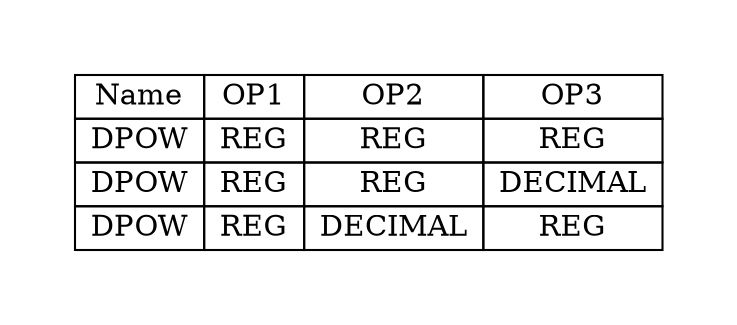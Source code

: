 digraph{
graph [pad="0.5", nodesep="0.5", ranksep="2" ]
node [shape=plain]
Foo [label=<
<table border="0" cellborder="1" cellspacing="0">
<tr><td> Name </td> <td> OP1 </td><td> OP2 </td><td> OP3 </td> </tr>
<tr><td> DPOW </td><td> REG </td><td> REG </td><td> REG </td> </tr>
<tr><td> DPOW </td><td> REG </td><td> REG </td><td> DECIMAL </td> </tr>
<tr><td> DPOW </td><td> REG </td><td> DECIMAL </td><td> REG </td> </tr>
</table>>];
}

